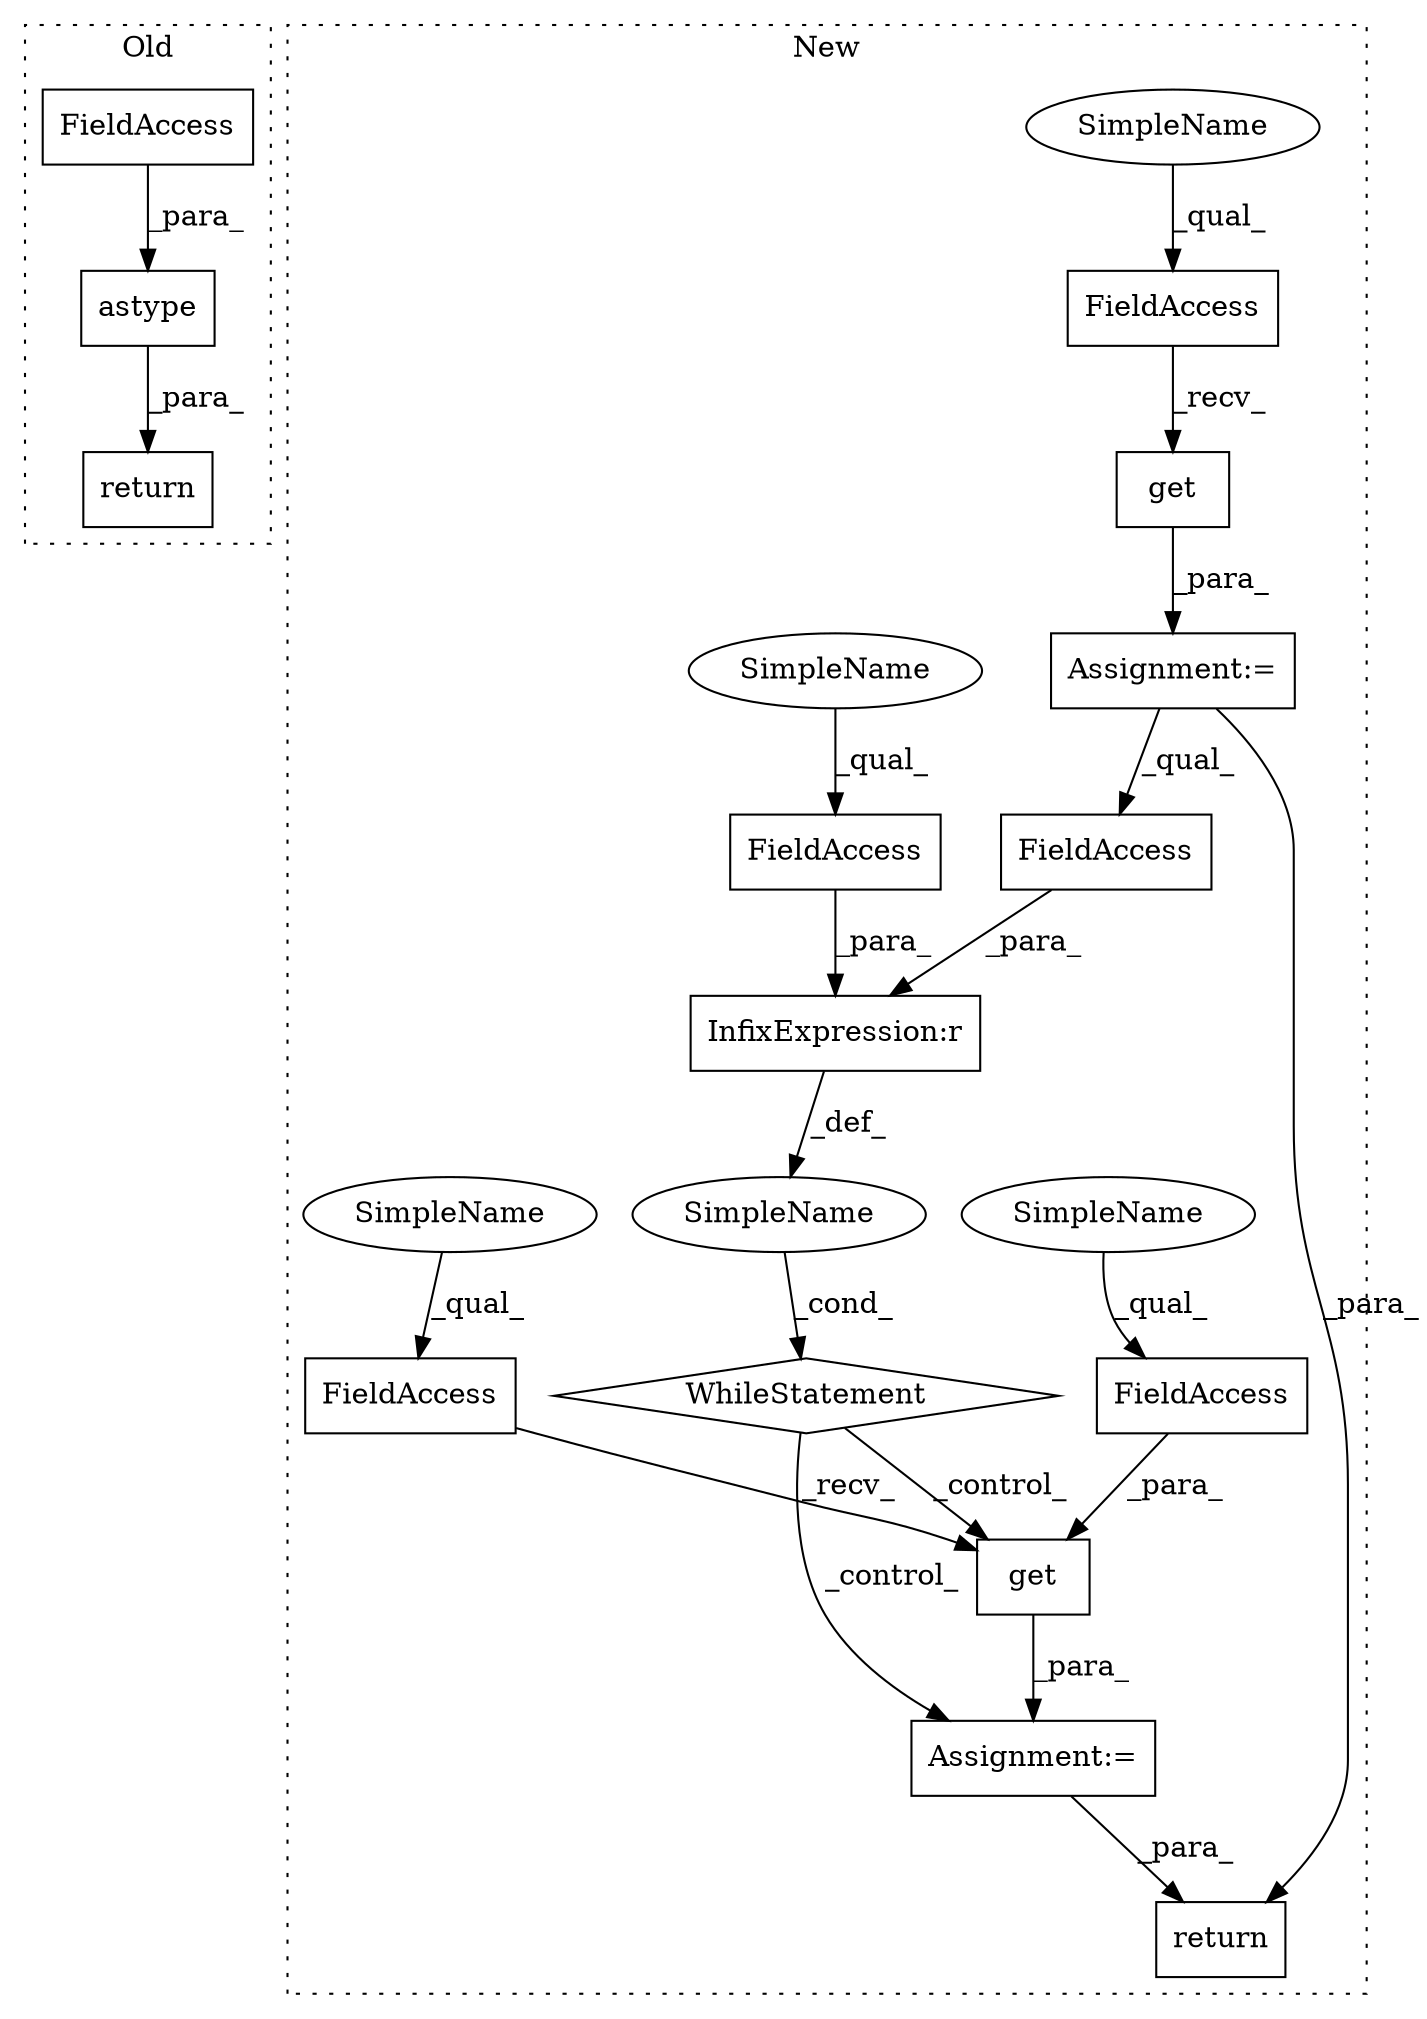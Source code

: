 digraph G {
subgraph cluster0 {
1 [label="astype" a="32" s="2268,2288" l="7,1" shape="box"];
6 [label="FieldAccess" a="22" s="2275" l="13" shape="box"];
16 [label="return" a="41" s="2225" l="7" shape="box"];
label = "Old";
style="dotted";
}
subgraph cluster1 {
2 [label="WhileStatement" a="61" s="3005,3034" l="7,2" shape="diamond"];
3 [label="Assignment:=" a="7" s="3045" l="1" shape="box"];
4 [label="SimpleName" a="42" s="" l="" shape="ellipse"];
5 [label="InfixExpression:r" a="27" s="3020" l="4" shape="box"];
7 [label="FieldAccess" a="22" s="3013" l="7" shape="box"];
8 [label="FieldAccess" a="22" s="3024" l="9" shape="box"];
9 [label="get" a="32" s="3056,3069" l="4,1" shape="box"];
10 [label="FieldAccess" a="22" s="3046" l="9" shape="box"];
11 [label="FieldAccess" a="22" s="2975" l="9" shape="box"];
12 [label="FieldAccess" a="22" s="3060" l="9" shape="box"];
13 [label="get" a="32" s="2985,2998" l="4,1" shape="box"];
14 [label="Assignment:=" a="7" s="2974" l="1" shape="box"];
15 [label="return" a="41" s="3082" l="7" shape="box"];
17 [label="SimpleName" a="42" s="2975" l="4" shape="ellipse"];
18 [label="SimpleName" a="42" s="3046" l="4" shape="ellipse"];
19 [label="SimpleName" a="42" s="3024" l="3" shape="ellipse"];
20 [label="SimpleName" a="42" s="3060" l="3" shape="ellipse"];
label = "New";
style="dotted";
}
1 -> 16 [label="_para_"];
2 -> 3 [label="_control_"];
2 -> 9 [label="_control_"];
3 -> 15 [label="_para_"];
4 -> 2 [label="_cond_"];
5 -> 4 [label="_def_"];
6 -> 1 [label="_para_"];
7 -> 5 [label="_para_"];
8 -> 5 [label="_para_"];
9 -> 3 [label="_para_"];
10 -> 9 [label="_recv_"];
11 -> 13 [label="_recv_"];
12 -> 9 [label="_para_"];
13 -> 14 [label="_para_"];
14 -> 7 [label="_qual_"];
14 -> 15 [label="_para_"];
17 -> 11 [label="_qual_"];
18 -> 10 [label="_qual_"];
19 -> 8 [label="_qual_"];
20 -> 12 [label="_qual_"];
}
